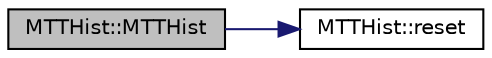 digraph "MTTHist::MTTHist"
{
 // LATEX_PDF_SIZE
  edge [fontname="Helvetica",fontsize="10",labelfontname="Helvetica",labelfontsize="10"];
  node [fontname="Helvetica",fontsize="10",shape=record];
  rankdir="LR";
  Node1 [label="MTTHist::MTTHist",height=0.2,width=0.4,color="black", fillcolor="grey75", style="filled", fontcolor="black",tooltip="Construct a new MTTHist object and send the arguments directly to the underlying THist."];
  Node1 -> Node2 [color="midnightblue",fontsize="10",style="solid",fontname="Helvetica"];
  Node2 [label="MTTHist::reset",height=0.2,width=0.4,color="black", fillcolor="white", style="filled",URL="$class_m_t_t_hist.html#af6d6e6000e1e29579417a2a36732a435",tooltip=" "];
}
